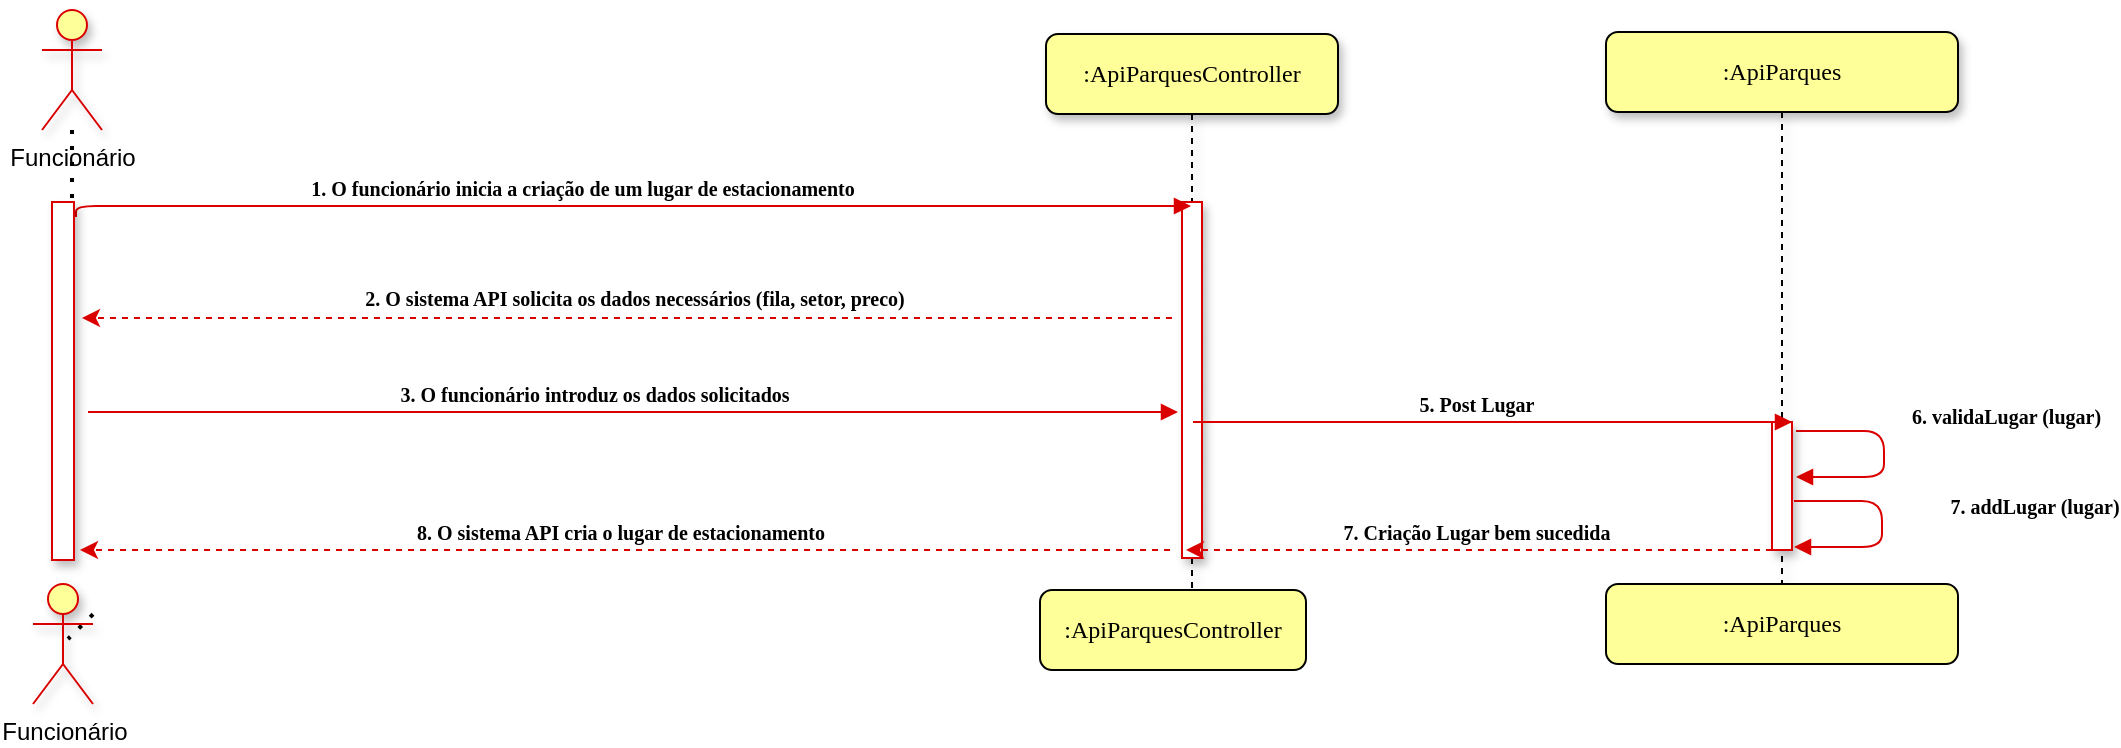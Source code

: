 <mxfile version="13.9.9" type="device"><diagram name="Page-1" id="13e1069c-82ec-6db2-03f1-153e76fe0fe0"><mxGraphModel dx="1054" dy="978" grid="0" gridSize="10" guides="1" tooltips="1" connect="1" arrows="1" fold="1" page="1" pageScale="1" pageWidth="1100" pageHeight="850" background="#ffffff" math="0" shadow="0"><root><mxCell id="0"/><mxCell id="1" parent="0"/><mxCell id="7baba1c4bc27f4b0-2" value=":ApiParquesController" style="shape=umlLifeline;perimeter=lifelinePerimeter;whiteSpace=wrap;html=1;container=1;collapsible=0;recursiveResize=0;outlineConnect=0;rounded=1;shadow=1;comic=0;labelBackgroundColor=none;strokeWidth=1;fontFamily=Verdana;fontSize=12;align=center;fillColor=#FFFF99;" parent="1" vertex="1"><mxGeometry x="586" y="90" width="146" height="302" as="geometry"/></mxCell><mxCell id="7baba1c4bc27f4b0-10" value="" style="html=1;points=[];perimeter=orthogonalPerimeter;rounded=0;shadow=1;comic=0;labelBackgroundColor=none;strokeWidth=1;fontFamily=Verdana;fontSize=12;align=center;strokeColor=#DB0000;" parent="7baba1c4bc27f4b0-2" vertex="1"><mxGeometry x="68" y="84" width="10" height="178" as="geometry"/></mxCell><mxCell id="7baba1c4bc27f4b0-11" value="&lt;font style=&quot;font-size: 10px&quot;&gt;&lt;b&gt;1. O funcionário inicia a criação de um lugar de estacionamento&lt;/b&gt;&lt;/font&gt;" style="html=1;verticalAlign=bottom;endArrow=block;labelBackgroundColor=none;fontFamily=Verdana;fontSize=9;edgeStyle=elbowEdgeStyle;elbow=vertical;exitX=1.1;exitY=0.009;exitDx=0;exitDy=0;exitPerimeter=0;strokeColor=#DB0000;" parent="1" target="7baba1c4bc27f4b0-2" edge="1"><mxGeometry x="-0.081" relative="1" as="geometry"><mxPoint x="101" y="181.458" as="sourcePoint"/><mxPoint x="918.5" y="181" as="targetPoint"/><mxPoint as="offset"/><Array as="points"><mxPoint x="250" y="176"/></Array></mxGeometry></mxCell><mxCell id="pMVUW8h6Jyfo9VcVifd9-2" value="&lt;font style=&quot;font-size: 10px&quot; face=&quot;Verdana&quot;&gt;&lt;b&gt;2. O sistema API solicita os dados necessários (fila, setor, preco)&lt;/b&gt;&lt;/font&gt;" style="endArrow=classic;html=1;dashed=1;exitX=0.3;exitY=1;exitDx=0;exitDy=0;exitPerimeter=0;strokeColor=#DB0000;" parent="1" edge="1"><mxGeometry x="-0.013" y="-10" width="50" height="50" relative="1" as="geometry"><mxPoint x="649" y="232" as="sourcePoint"/><mxPoint x="104" y="232" as="targetPoint"/><mxPoint as="offset"/></mxGeometry></mxCell><mxCell id="X0Dhw0XQvz3T7TuyaB4J-1" value="Funcionário" style="shape=umlActor;verticalLabelPosition=bottom;verticalAlign=top;html=1;outlineConnect=0;strokeColor=#DB0000;fillColor=#FFFF99;shadow=1;sketch=0;" parent="1" vertex="1"><mxGeometry x="84" y="78" width="30" height="60" as="geometry"/></mxCell><mxCell id="X0Dhw0XQvz3T7TuyaB4J-3" value="" style="html=1;points=[];perimeter=orthogonalPerimeter;rounded=0;shadow=1;comic=0;labelBackgroundColor=none;strokeWidth=1;fontFamily=Verdana;fontSize=12;align=center;fillColor=#FFFFFF;strokeColor=#DB0000;gradientDirection=east;gradientColor=#FFFFFF;" parent="1" vertex="1"><mxGeometry x="89" y="174" width="11" height="179" as="geometry"/></mxCell><mxCell id="X0Dhw0XQvz3T7TuyaB4J-6" value="" style="endArrow=none;dashed=1;html=1;dashPattern=1 3;strokeWidth=2;entryX=0.5;entryY=0.994;entryDx=0;entryDy=0;entryPerimeter=0;" parent="1" source="X0Dhw0XQvz3T7TuyaB4J-5" edge="1"><mxGeometry width="50" height="50" relative="1" as="geometry"><mxPoint x="277" y="330" as="sourcePoint"/><mxPoint x="97" y="392.522" as="targetPoint"/></mxGeometry></mxCell><mxCell id="X0Dhw0XQvz3T7TuyaB4J-8" value="" style="endArrow=none;dashed=1;html=1;dashPattern=1 3;strokeWidth=2;" parent="1" source="X0Dhw0XQvz3T7TuyaB4J-1" target="X0Dhw0XQvz3T7TuyaB4J-3" edge="1"><mxGeometry width="50" height="50" relative="1" as="geometry"><mxPoint x="109" y="372" as="sourcePoint"/><mxPoint x="100" y="182" as="targetPoint"/></mxGeometry></mxCell><mxCell id="HO-CnpsSgoQ66-Zrgcwu-2" value=":ApiParques" style="shape=umlLifeline;perimeter=lifelinePerimeter;whiteSpace=wrap;html=1;container=1;collapsible=0;recursiveResize=0;outlineConnect=0;rounded=1;shadow=1;comic=0;labelBackgroundColor=none;strokeWidth=1;fontFamily=Verdana;fontSize=12;align=center;fillColor=#FFFF99;" parent="1" vertex="1"><mxGeometry x="866" y="89" width="176" height="302" as="geometry"/></mxCell><mxCell id="HO-CnpsSgoQ66-Zrgcwu-34" value="&lt;span style=&quot;font-size: 10px&quot;&gt;&lt;b&gt;6. validaLugar (lugar)&amp;nbsp;&lt;/b&gt;&lt;/span&gt;" style="html=1;verticalAlign=bottom;endArrow=block;labelBackgroundColor=none;fontFamily=Verdana;fontSize=9;edgeStyle=orthogonalEdgeStyle;elbow=vertical;strokeColor=#DB0000;" parent="1" edge="1"><mxGeometry x="-0.207" y="62" relative="1" as="geometry"><mxPoint x="961.002" y="288.5" as="sourcePoint"/><mxPoint x="961" y="311.5" as="targetPoint"/><mxPoint y="1" as="offset"/><Array as="points"><mxPoint x="1005" y="288.5"/><mxPoint x="1005" y="311.5"/></Array></mxGeometry></mxCell><mxCell id="yTk1UJOThPdnQp3TIaym-4" value="&lt;b&gt;3. O funcionário introduz os dados solicitados&lt;/b&gt;" style="html=1;verticalAlign=bottom;endArrow=block;labelBackgroundColor=none;fontFamily=Verdana;fontSize=10;edgeStyle=elbowEdgeStyle;elbow=vertical;strokeColor=#DB0000;" parent="1" edge="1"><mxGeometry x="-0.071" relative="1" as="geometry"><mxPoint x="107" y="279" as="sourcePoint"/><mxPoint x="652.0" y="279" as="targetPoint"/><Array as="points"><mxPoint x="559" y="279"/><mxPoint x="554" y="342"/><mxPoint x="434" y="386"/><mxPoint x="400" y="370"/><mxPoint x="560" y="271"/><mxPoint x="550" y="299"/><mxPoint x="155" y="257"/></Array><mxPoint as="offset"/></mxGeometry></mxCell><mxCell id="yTk1UJOThPdnQp3TIaym-7" value="&lt;font face=&quot;Verdana&quot;&gt;&lt;span style=&quot;font-size: 10px&quot;&gt;&lt;b&gt;8. O sistema API cria o lugar de estacionamento&lt;/b&gt;&lt;/span&gt;&lt;/font&gt;" style="endArrow=classic;html=1;dashed=1;exitX=0.3;exitY=1;exitDx=0;exitDy=0;exitPerimeter=0;strokeColor=#DB0000;" parent="1" edge="1"><mxGeometry x="0.009" y="-9" width="50" height="50" relative="1" as="geometry"><mxPoint x="648.0" y="348" as="sourcePoint"/><mxPoint x="103" y="348" as="targetPoint"/><mxPoint as="offset"/></mxGeometry></mxCell><mxCell id="yTk1UJOThPdnQp3TIaym-8" value="" style="html=1;points=[];perimeter=orthogonalPerimeter;rounded=0;shadow=1;comic=0;labelBackgroundColor=none;strokeWidth=1;fontFamily=Verdana;fontSize=12;align=center;strokeColor=#DB0000;" parent="1" vertex="1"><mxGeometry x="949" y="284" width="10" height="64" as="geometry"/></mxCell><mxCell id="yTk1UJOThPdnQp3TIaym-9" value="&lt;span style=&quot;font-size: 10px&quot;&gt;&lt;b&gt;5. Post Lugar&lt;/b&gt;&lt;/span&gt;" style="html=1;verticalAlign=bottom;endArrow=block;labelBackgroundColor=none;fontFamily=Verdana;fontSize=9;edgeStyle=elbowEdgeStyle;elbow=vertical;strokeColor=#DB0000;" parent="1" edge="1"><mxGeometry x="-0.062" relative="1" as="geometry"><mxPoint x="659.498" y="284" as="sourcePoint"/><mxPoint x="959" y="284.0" as="targetPoint"/><mxPoint x="1" as="offset"/><Array as="points"><mxPoint x="773.22" y="284"/></Array></mxGeometry></mxCell><mxCell id="yTk1UJOThPdnQp3TIaym-12" value="&lt;font style=&quot;font-size: 10px&quot; face=&quot;Verdana&quot;&gt;&lt;b&gt;7. Criação Lugar bem sucedida&lt;/b&gt;&lt;/font&gt;" style="endArrow=classic;html=1;dashed=1;exitX=0.3;exitY=1;exitDx=0;exitDy=0;exitPerimeter=0;strokeColor=#DB0000;" parent="1" edge="1"><mxGeometry x="0.009" y="-9" width="50" height="50" relative="1" as="geometry"><mxPoint x="949.0" y="348" as="sourcePoint"/><mxPoint x="656" y="348" as="targetPoint"/><mxPoint as="offset"/><Array as="points"><mxPoint x="814" y="348"/></Array></mxGeometry></mxCell><mxCell id="q9sr94St-gthnET_dzkQ-14" value=":ApiParquesController" style="shape=umlLifeline;perimeter=lifelinePerimeter;whiteSpace=wrap;html=1;container=1;collapsible=0;recursiveResize=0;outlineConnect=0;rounded=1;shadow=0;comic=0;labelBackgroundColor=none;strokeWidth=1;fontFamily=Verdana;fontSize=12;align=center;fillColor=#FFFF99;" parent="1" vertex="1"><mxGeometry x="583" y="368" width="133" height="40" as="geometry"/></mxCell><mxCell id="HO-CnpsSgoQ66-Zrgcwu-5" value=":ApiParques" style="shape=umlLifeline;perimeter=lifelinePerimeter;whiteSpace=wrap;html=1;container=1;collapsible=0;recursiveResize=0;outlineConnect=0;rounded=1;shadow=0;comic=0;labelBackgroundColor=none;strokeWidth=1;fontFamily=Verdana;fontSize=12;align=center;fillColor=#FFFF99;" parent="1" vertex="1"><mxGeometry x="866" y="365" width="176" height="40" as="geometry"/></mxCell><mxCell id="X0Dhw0XQvz3T7TuyaB4J-5" value="Funcionário" style="shape=umlActor;verticalLabelPosition=bottom;verticalAlign=top;html=1;outlineConnect=0;strokeColor=#DB0000;fillColor=#FFFF99;shadow=1;" parent="1" vertex="1"><mxGeometry x="79.5" y="365" width="30" height="60" as="geometry"/></mxCell><mxCell id="5ytaJpWoZf-ZlIsoMAsl-2" value="&lt;span style=&quot;font-size: 10px&quot;&gt;&lt;b&gt;7. addLugar (lugar)&lt;/b&gt;&lt;/span&gt;" style="html=1;verticalAlign=bottom;endArrow=block;labelBackgroundColor=none;fontFamily=Verdana;fontSize=9;edgeStyle=orthogonalEdgeStyle;elbow=vertical;strokeColor=#DB0000;" parent="1" edge="1"><mxGeometry y="76" relative="1" as="geometry"><mxPoint x="960.002" y="323.5" as="sourcePoint"/><mxPoint x="960" y="346.5" as="targetPoint"/><mxPoint as="offset"/><Array as="points"><mxPoint x="1004" y="323.5"/><mxPoint x="1004" y="346.5"/></Array></mxGeometry></mxCell></root></mxGraphModel></diagram></mxfile>